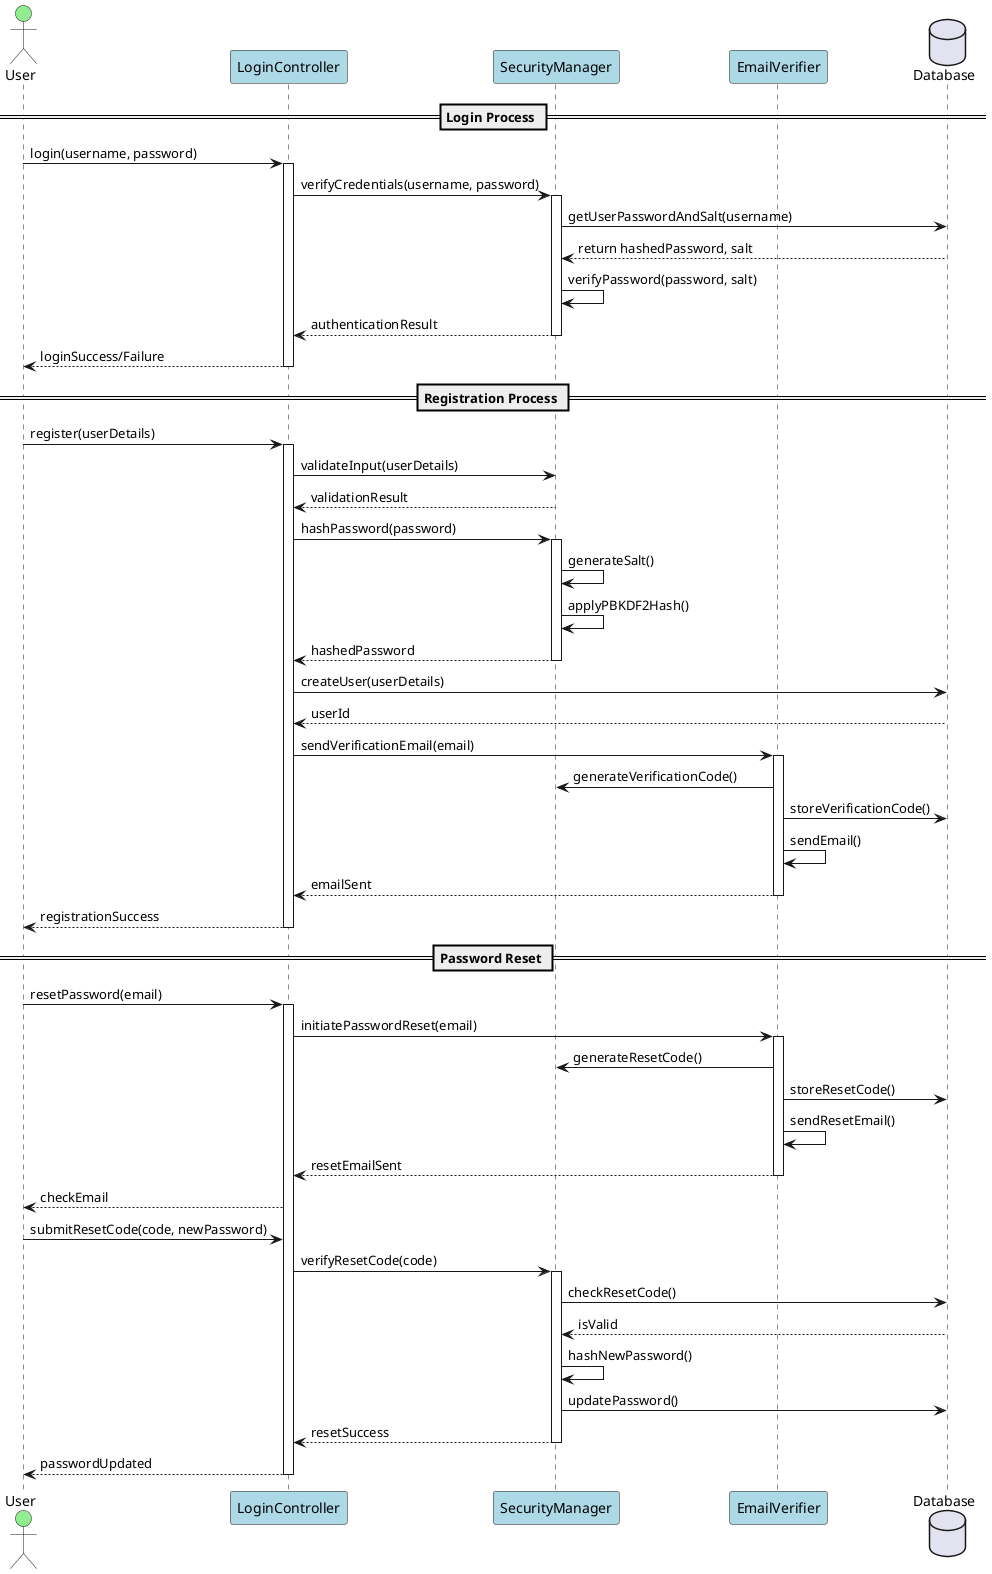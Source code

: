@startuml Authentication Sequence

skinparam sequence {
    ParticipantBackgroundColor LightBlue
    ActorBackgroundColor LightGreen
    DatabaseBackgroundColor LightYellow
}

actor User
participant "LoginController" as Login
participant "SecurityManager" as Security
participant "EmailVerifier" as Email
database "Database" as DB

== Login Process ==
User -> Login: login(username, password)
activate Login
Login -> Security: verifyCredentials(username, password)
activate Security
Security -> DB: getUserPasswordAndSalt(username)
DB --> Security: return hashedPassword, salt
Security -> Security: verifyPassword(password, salt)
Security --> Login: authenticationResult
deactivate Security
Login --> User: loginSuccess/Failure
deactivate Login

== Registration Process ==
User -> Login: register(userDetails)
activate Login
Login -> Security: validateInput(userDetails)
Security --> Login: validationResult

Login -> Security: hashPassword(password)
activate Security
Security -> Security: generateSalt()
Security -> Security: applyPBKDF2Hash()
Security --> Login: hashedPassword
deactivate Security

Login -> DB: createUser(userDetails)
DB --> Login: userId

Login -> Email: sendVerificationEmail(email)
activate Email
Email -> Security: generateVerificationCode()
Email -> DB: storeVerificationCode()
Email -> Email: sendEmail()
Email --> Login: emailSent
deactivate Email

Login --> User: registrationSuccess
deactivate Login

== Password Reset ==
User -> Login: resetPassword(email)
activate Login
Login -> Email: initiatePasswordReset(email)
activate Email
Email -> Security: generateResetCode()
Email -> DB: storeResetCode()
Email -> Email: sendResetEmail()
Email --> Login: resetEmailSent
deactivate Email
Login --> User: checkEmail

User -> Login: submitResetCode(code, newPassword)
Login -> Security: verifyResetCode(code)
activate Security
Security -> DB: checkResetCode()
DB --> Security: isValid
Security -> Security: hashNewPassword()
Security -> DB: updatePassword()
Security --> Login: resetSuccess
deactivate Security
Login --> User: passwordUpdated
deactivate Login

@enduml 